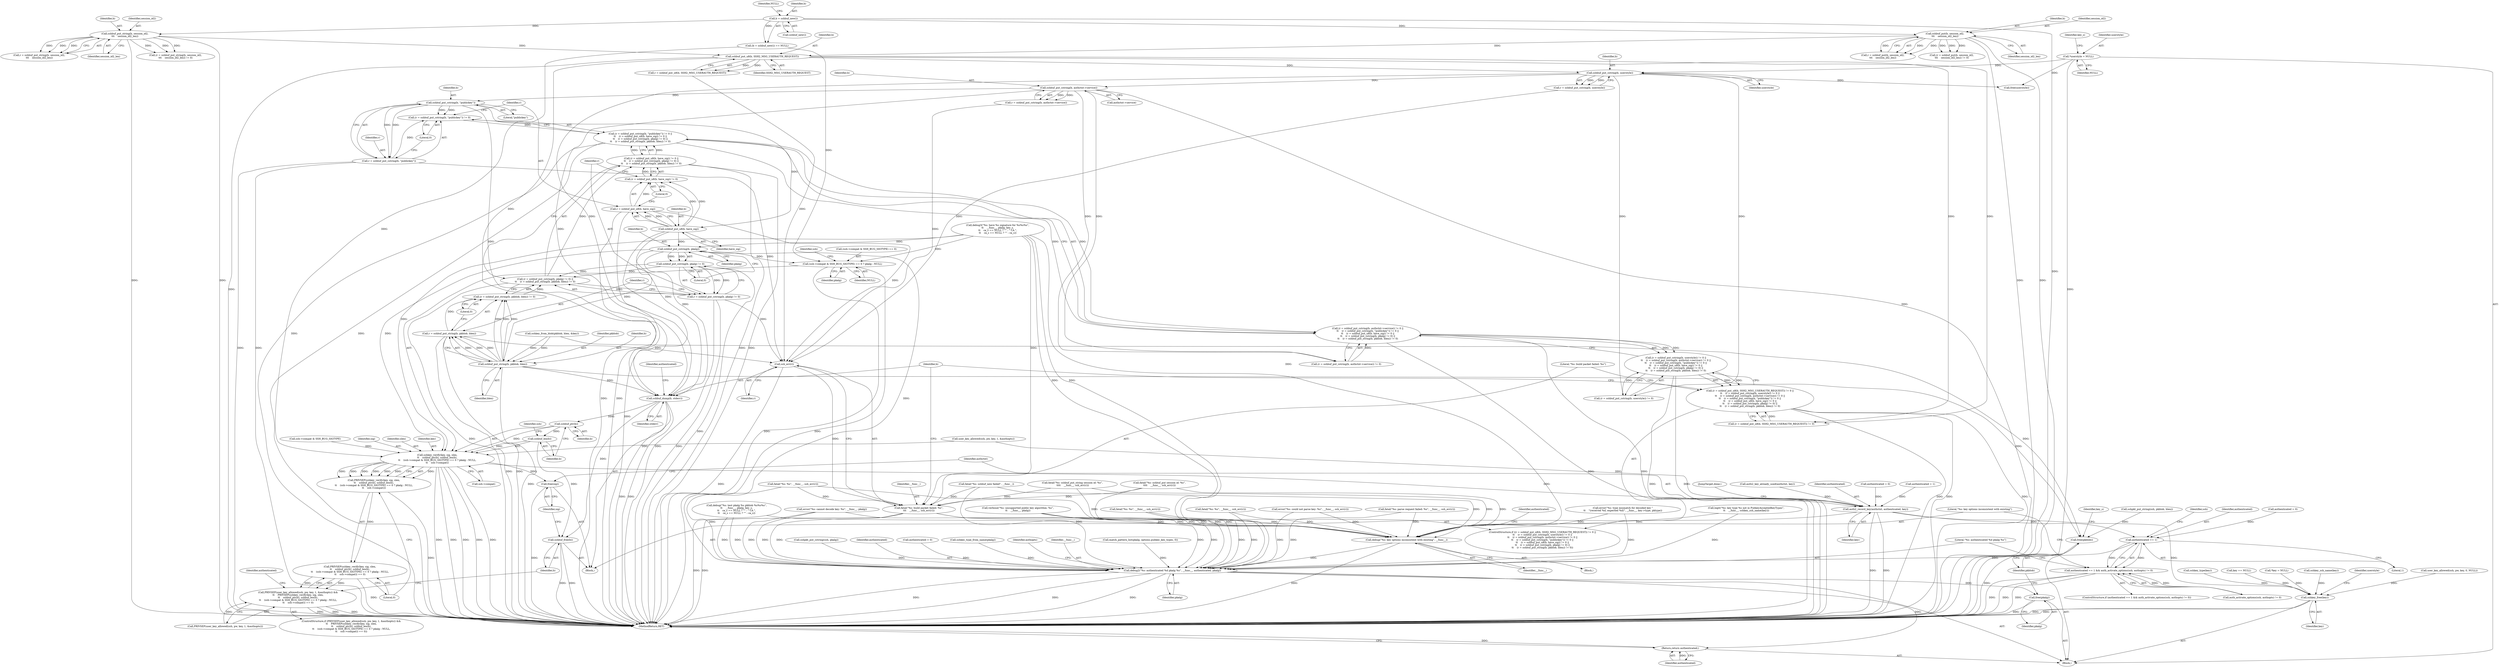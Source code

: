 digraph "0_src_779974d35b4859c07bc3cb8a12c74b43b0a7d1e0_1@pointer" {
"1000456" [label="(Call,sshbuf_put_cstring(b, \"publickey\"))"];
"1000446" [label="(Call,sshbuf_put_cstring(b, authctxt->service))"];
"1000438" [label="(Call,sshbuf_put_cstring(b, userstyle))"];
"1000430" [label="(Call,sshbuf_put_u8(b, SSH2_MSG_USERAUTH_REQUEST))"];
"1000378" [label="(Call,sshbuf_put(b, session_id2,\n\t\t\t    session_id2_len))"];
"1000360" [label="(Call,b = sshbuf_new())"];
"1000394" [label="(Call,sshbuf_put_string(b, session_id2,\n\t\t\t    session_id2_len))"];
"1000127" [label="(Call,*userstyle = NULL)"];
"1000453" [label="(Call,(r = sshbuf_put_cstring(b, \"publickey\")) != 0)"];
"1000452" [label="(Call,(r = sshbuf_put_cstring(b, \"publickey\")) != 0 ||\n\t\t    (r = sshbuf_put_u8(b, have_sig)) != 0 ||\n\t\t    (r = sshbuf_put_cstring(b, pkalg) != 0) ||\n\t\t    (r = sshbuf_put_string(b, pkblob, blen)) != 0)"];
"1000442" [label="(Call,(r = sshbuf_put_cstring(b, authctxt->service)) != 0 ||\n\t\t    (r = sshbuf_put_cstring(b, \"publickey\")) != 0 ||\n\t\t    (r = sshbuf_put_u8(b, have_sig)) != 0 ||\n\t\t    (r = sshbuf_put_cstring(b, pkalg) != 0) ||\n\t\t    (r = sshbuf_put_string(b, pkblob, blen)) != 0)"];
"1000434" [label="(Call,(r = sshbuf_put_cstring(b, userstyle)) != 0 ||\n\t\t    (r = sshbuf_put_cstring(b, authctxt->service)) != 0 ||\n\t\t    (r = sshbuf_put_cstring(b, \"publickey\")) != 0 ||\n\t\t    (r = sshbuf_put_u8(b, have_sig)) != 0 ||\n\t\t    (r = sshbuf_put_cstring(b, pkalg) != 0) ||\n\t\t    (r = sshbuf_put_string(b, pkblob, blen)) != 0)"];
"1000426" [label="(Call,(r = sshbuf_put_u8(b, SSH2_MSG_USERAUTH_REQUEST)) != 0 ||\n\t\t    (r = sshbuf_put_cstring(b, userstyle)) != 0 ||\n\t\t    (r = sshbuf_put_cstring(b, authctxt->service)) != 0 ||\n\t\t    (r = sshbuf_put_cstring(b, \"publickey\")) != 0 ||\n\t\t    (r = sshbuf_put_u8(b, have_sig)) != 0 ||\n\t\t    (r = sshbuf_put_cstring(b, pkalg) != 0) ||\n\t\t    (r = sshbuf_put_string(b, pkblob, blen)) != 0)"];
"1000454" [label="(Call,r = sshbuf_put_cstring(b, \"publickey\"))"];
"1000487" [label="(Call,ssh_err(r))"];
"1000484" [label="(Call,fatal(\"%s: build packet failed: %s\",\n\t\t\t    __func__, ssh_err(r)))"];
"1000642" [label="(Call,debug(\"%s: key options inconsistent with existing\", __func__))"];
"1000648" [label="(Call,debug2(\"%s: authenticated %d pkalg %s\", __func__, authenticated, pkalg))"];
"1000659" [label="(Call,free(pkalg))"];
"1000667" [label="(Return,return authenticated;)"];
"1000464" [label="(Call,sshbuf_put_u8(b, have_sig))"];
"1000461" [label="(Call,(r = sshbuf_put_u8(b, have_sig)) != 0)"];
"1000460" [label="(Call,(r = sshbuf_put_u8(b, have_sig)) != 0 ||\n\t\t    (r = sshbuf_put_cstring(b, pkalg) != 0) ||\n\t\t    (r = sshbuf_put_string(b, pkblob, blen)) != 0)"];
"1000462" [label="(Call,r = sshbuf_put_u8(b, have_sig))"];
"1000472" [label="(Call,sshbuf_put_cstring(b, pkalg))"];
"1000471" [label="(Call,sshbuf_put_cstring(b, pkalg) != 0)"];
"1000468" [label="(Call,(r = sshbuf_put_cstring(b, pkalg) != 0) ||\n\t\t    (r = sshbuf_put_string(b, pkblob, blen)) != 0)"];
"1000469" [label="(Call,r = sshbuf_put_cstring(b, pkalg) != 0)"];
"1000479" [label="(Call,sshbuf_put_string(b, pkblob, blen))"];
"1000476" [label="(Call,(r = sshbuf_put_string(b, pkblob, blen)) != 0)"];
"1000477" [label="(Call,r = sshbuf_put_string(b, pkblob, blen))"];
"1000489" [label="(Call,sshbuf_dump(b, stderr))"];
"1000511" [label="(Call,sshbuf_ptr(b))"];
"1000507" [label="(Call,sshkey_verify(key, sig, slen,\n\t\t    sshbuf_ptr(b), sshbuf_len(b),\n\t\t    (ssh->compat & SSH_BUG_SIGTYPE) == 0 ? pkalg : NULL,\n\t\t    ssh->compat))"];
"1000506" [label="(Call,PRIVSEP(sshkey_verify(key, sig, slen,\n\t\t    sshbuf_ptr(b), sshbuf_len(b),\n\t\t    (ssh->compat & SSH_BUG_SIGTYPE) == 0 ? pkalg : NULL,\n\t\t    ssh->compat)))"];
"1000505" [label="(Call,PRIVSEP(sshkey_verify(key, sig, slen,\n\t\t    sshbuf_ptr(b), sshbuf_len(b),\n\t\t    (ssh->compat & SSH_BUG_SIGTYPE) == 0 ? pkalg : NULL,\n\t\t    ssh->compat)) == 0)"];
"1000496" [label="(Call,PRIVSEP(user_key_allowed(ssh, pw, key, 1, &authopts)) &&\n\t\t    PRIVSEP(sshkey_verify(key, sig, slen,\n\t\t    sshbuf_ptr(b), sshbuf_len(b),\n\t\t    (ssh->compat & SSH_BUG_SIGTYPE) == 0 ? pkalg : NULL,\n\t\t    ssh->compat)) == 0)"];
"1000535" [label="(Call,free(sig))"];
"1000537" [label="(Call,auth2_record_key(authctxt, authenticated, key))"];
"1000633" [label="(Call,authenticated == 1)"];
"1000632" [label="(Call,authenticated == 1 && auth_activate_options(ssh, authopts) != 0)"];
"1000655" [label="(Call,sshkey_free(key))"];
"1000513" [label="(Call,sshbuf_len(b))"];
"1000533" [label="(Call,sshbuf_free(b))"];
"1000661" [label="(Call,free(pkblob))"];
"1000515" [label="(Call,(ssh->compat & SSH_BUG_SIGTYPE) == 0 ? pkalg : NULL)"];
"1000574" [label="(Call,user_key_allowed(ssh, pw, key, 0, NULL))"];
"1000430" [label="(Call,sshbuf_put_u8(b, SSH2_MSG_USERAUTH_REQUEST))"];
"1000512" [label="(Identifier,b)"];
"1000656" [label="(Identifier,key)"];
"1000467" [label="(Literal,0)"];
"1000440" [label="(Identifier,userstyle)"];
"1000432" [label="(Identifier,SSH2_MSG_USERAUTH_REQUEST)"];
"1000383" [label="(Call,fatal(\"%s: sshbuf_put session id: %s\",\n\t\t\t\t    __func__, ssh_err(r)))"];
"1000505" [label="(Call,PRIVSEP(sshkey_verify(key, sig, slen,\n\t\t    sshbuf_ptr(b), sshbuf_len(b),\n\t\t    (ssh->compat & SSH_BUG_SIGTYPE) == 0 ? pkalg : NULL,\n\t\t    ssh->compat)) == 0)"];
"1000485" [label="(Literal,\"%s: build packet failed: %s\")"];
"1000669" [label="(MethodReturn,RET)"];
"1000667" [label="(Return,return authenticated;)"];
"1000496" [label="(Call,PRIVSEP(user_key_allowed(ssh, pw, key, 1, &authopts)) &&\n\t\t    PRIVSEP(sshkey_verify(key, sig, slen,\n\t\t    sshbuf_ptr(b), sshbuf_len(b),\n\t\t    (ssh->compat & SSH_BUG_SIGTYPE) == 0 ? pkalg : NULL,\n\t\t    ssh->compat)) == 0)"];
"1000318" [label="(Call,debug3(\"%s: have %s signature for %s%s%s\",\n\t\t    __func__, pkalg, key_s,\n\t\t    ca_s == NULL ? \"\" : \" CA \",\n\t\t    ca_s == NULL ? \"\" : ca_s))"];
"1000594" [label="(Call,sshpkt_put_cstring(ssh, pkalg))"];
"1000378" [label="(Call,sshbuf_put(b, session_id2,\n\t\t\t    session_id2_len))"];
"1000431" [label="(Identifier,b)"];
"1000457" [label="(Identifier,b)"];
"1000484" [label="(Call,fatal(\"%s: build packet failed: %s\",\n\t\t\t    __func__, ssh_err(r)))"];
"1000531" [label="(Identifier,authenticated)"];
"1000487" [label="(Call,ssh_err(r))"];
"1000399" [label="(Call,fatal(\"%s: sshbuf_put_string session id: %s\",\n \t\t\t\t    __func__, ssh_err(r)))"];
"1000537" [label="(Call,auth2_record_key(authctxt, authenticated, key))"];
"1000620" [label="(Call,fatal(\"%s: %s\", __func__, ssh_err(r)))"];
"1000662" [label="(Identifier,pkblob)"];
"1000668" [label="(Identifier,authenticated)"];
"1000461" [label="(Call,(r = sshbuf_put_u8(b, have_sig)) != 0)"];
"1000630" [label="(JumpTarget,done:)"];
"1000460" [label="(Call,(r = sshbuf_put_u8(b, have_sig)) != 0 ||\n\t\t    (r = sshbuf_put_cstring(b, pkalg) != 0) ||\n\t\t    (r = sshbuf_put_string(b, pkblob, blen)) != 0)"];
"1000657" [label="(Call,free(userstyle))"];
"1000491" [label="(Identifier,stderr)"];
"1000317" [label="(Block,)"];
"1000129" [label="(Identifier,NULL)"];
"1000523" [label="(Identifier,pkalg)"];
"1000281" [label="(Call,sshkey_type(key))"];
"1000395" [label="(Identifier,b)"];
"1000661" [label="(Call,free(pkblob))"];
"1000517" [label="(Call,ssh->compat & SSH_BUG_SIGTYPE)"];
"1000275" [label="(Call,auth2_key_already_used(authctxt, key))"];
"1000391" [label="(Call,(r = sshbuf_put_string(b, session_id2,\n\t\t\t    session_id2_len)) != 0)"];
"1000506" [label="(Call,PRIVSEP(sshkey_verify(key, sig, slen,\n\t\t    sshbuf_ptr(b), sshbuf_len(b),\n\t\t    (ssh->compat & SSH_BUG_SIGTYPE) == 0 ? pkalg : NULL,\n\t\t    ssh->compat)))"];
"1000651" [label="(Identifier,authenticated)"];
"1000649" [label="(Literal,\"%s: authenticated %d pkalg %s\")"];
"1000456" [label="(Call,sshbuf_put_cstring(b, \"publickey\"))"];
"1000427" [label="(Call,(r = sshbuf_put_u8(b, SSH2_MSG_USERAUTH_REQUEST)) != 0)"];
"1000648" [label="(Call,debug2(\"%s: authenticated %d pkalg %s\", __func__, authenticated, pkalg))"];
"1000534" [label="(Identifier,b)"];
"1000497" [label="(Call,PRIVSEP(user_key_allowed(ssh, pw, key, 1, &authopts)))"];
"1000509" [label="(Identifier,sig)"];
"1000194" [label="(Call,fatal(\"%s: parse request failed: %s\", __func__, ssh_err(r)))"];
"1000632" [label="(Call,authenticated == 1 && auth_activate_options(ssh, authopts) != 0)"];
"1000231" [label="(Call,key == NULL)"];
"1000463" [label="(Identifier,r)"];
"1000524" [label="(Identifier,NULL)"];
"1000462" [label="(Call,r = sshbuf_put_u8(b, have_sig))"];
"1000474" [label="(Identifier,pkalg)"];
"1000426" [label="(Call,(r = sshbuf_put_u8(b, SSH2_MSG_USERAUTH_REQUEST)) != 0 ||\n\t\t    (r = sshbuf_put_cstring(b, userstyle)) != 0 ||\n\t\t    (r = sshbuf_put_cstring(b, authctxt->service)) != 0 ||\n\t\t    (r = sshbuf_put_cstring(b, \"publickey\")) != 0 ||\n\t\t    (r = sshbuf_put_u8(b, have_sig)) != 0 ||\n\t\t    (r = sshbuf_put_cstring(b, pkalg) != 0) ||\n\t\t    (r = sshbuf_put_string(b, pkblob, blen)) != 0)"];
"1000425" [label="(ControlStructure,if ((r = sshbuf_put_u8(b, SSH2_MSG_USERAUTH_REQUEST)) != 0 ||\n\t\t    (r = sshbuf_put_cstring(b, userstyle)) != 0 ||\n\t\t    (r = sshbuf_put_cstring(b, authctxt->service)) != 0 ||\n\t\t    (r = sshbuf_put_cstring(b, \"publickey\")) != 0 ||\n\t\t    (r = sshbuf_put_u8(b, have_sig)) != 0 ||\n\t\t    (r = sshbuf_put_cstring(b, pkalg) != 0) ||\n\t\t    (r = sshbuf_put_string(b, pkblob, blen)) != 0))"];
"1000128" [label="(Identifier,userstyle)"];
"1000247" [label="(Call,error(\"%s: type mismatch for decoded key \"\n\t\t    \"(received %d, expected %d)\", __func__, key->type, pktype))"];
"1000468" [label="(Call,(r = sshbuf_put_cstring(b, pkalg) != 0) ||\n\t\t    (r = sshbuf_put_string(b, pkblob, blen)) != 0)"];
"1000217" [label="(Call,sshkey_from_blob(pkblob, blen, &key))"];
"1000645" [label="(Call,authenticated = 0)"];
"1000465" [label="(Identifier,b)"];
"1000525" [label="(Call,ssh->compat)"];
"1000394" [label="(Call,sshbuf_put_string(b, session_id2,\n\t\t\t    session_id2_len))"];
"1000381" [label="(Identifier,session_id2_len)"];
"1000455" [label="(Identifier,r)"];
"1000495" [label="(ControlStructure,if (PRIVSEP(user_key_allowed(ssh, pw, key, 1, &authopts)) &&\n\t\t    PRIVSEP(sshkey_verify(key, sig, slen,\n\t\t    sshbuf_ptr(b), sshbuf_len(b),\n\t\t    (ssh->compat & SSH_BUG_SIGTYPE) == 0 ? pkalg : NULL,\n\t\t    ssh->compat)) == 0))"];
"1000396" [label="(Identifier,session_id2)"];
"1000466" [label="(Identifier,have_sig)"];
"1000510" [label="(Identifier,slen)"];
"1000458" [label="(Literal,\"publickey\")"];
"1000107" [label="(Block,)"];
"1000452" [label="(Call,(r = sshbuf_put_cstring(b, \"publickey\")) != 0 ||\n\t\t    (r = sshbuf_put_u8(b, have_sig)) != 0 ||\n\t\t    (r = sshbuf_put_cstring(b, pkalg) != 0) ||\n\t\t    (r = sshbuf_put_string(b, pkblob, blen)) != 0)"];
"1000472" [label="(Call,sshbuf_put_cstring(b, pkalg))"];
"1000538" [label="(Identifier,authctxt)"];
"1000208" [label="(Call,verbose(\"%s: unsupported public key algorithm: %s\",\n\t\t    __func__, pkalg))"];
"1000644" [label="(Identifier,__func__)"];
"1000353" [label="(Call,fatal(\"%s: %s\", __func__, ssh_err(r)))"];
"1000664" [label="(Identifier,key_s)"];
"1000635" [label="(Literal,1)"];
"1000488" [label="(Identifier,r)"];
"1000362" [label="(Call,sshbuf_new())"];
"1000475" [label="(Literal,0)"];
"1000478" [label="(Identifier,r)"];
"1000652" [label="(Identifier,pkalg)"];
"1000201" [label="(Call,sshkey_type_from_name(pkalg))"];
"1000453" [label="(Call,(r = sshbuf_put_cstring(b, \"publickey\")) != 0)"];
"1000514" [label="(Identifier,b)"];
"1000476" [label="(Call,(r = sshbuf_put_string(b, pkblob, blen)) != 0)"];
"1000631" [label="(ControlStructure,if (authenticated == 1 && auth_activate_options(ssh, authopts) != 0))"];
"1000454" [label="(Call,r = sshbuf_put_cstring(b, \"publickey\"))"];
"1000132" [label="(Identifier,key_s)"];
"1000539" [label="(Identifier,authenticated)"];
"1000376" [label="(Call,r = sshbuf_put(b, session_id2,\n\t\t\t    session_id2_len))"];
"1000434" [label="(Call,(r = sshbuf_put_cstring(b, userstyle)) != 0 ||\n\t\t    (r = sshbuf_put_cstring(b, authctxt->service)) != 0 ||\n\t\t    (r = sshbuf_put_cstring(b, \"publickey\")) != 0 ||\n\t\t    (r = sshbuf_put_u8(b, have_sig)) != 0 ||\n\t\t    (r = sshbuf_put_cstring(b, pkalg) != 0) ||\n\t\t    (r = sshbuf_put_string(b, pkblob, blen)) != 0)"];
"1000633" [label="(Call,authenticated == 1)"];
"1000659" [label="(Call,free(pkalg))"];
"1000446" [label="(Call,sshbuf_put_cstring(b, authctxt->service))"];
"1000392" [label="(Call,r = sshbuf_put_string(b, session_id2,\n\t\t\t    session_id2_len))"];
"1000444" [label="(Call,r = sshbuf_put_cstring(b, authctxt->service))"];
"1000481" [label="(Identifier,pkblob)"];
"1000359" [label="(Call,(b = sshbuf_new()) == NULL)"];
"1000543" [label="(Call,debug(\"%s: test pkalg %s pkblob %s%s%s\",\n\t\t    __func__, pkalg, key_s,\n\t\t    ca_s == NULL ? \"\" : \" CA \",\n\t\t    ca_s == NULL ? \"\" : ca_s))"];
"1000511" [label="(Call,sshbuf_ptr(b))"];
"1000642" [label="(Call,debug(\"%s: key options inconsistent with existing\", __func__))"];
"1000654" [label="(Identifier,authopts)"];
"1000122" [label="(Call,*key = NULL)"];
"1000379" [label="(Identifier,b)"];
"1000363" [label="(Identifier,NULL)"];
"1000508" [label="(Identifier,key)"];
"1000479" [label="(Call,sshbuf_put_string(b, pkblob, blen))"];
"1000483" [label="(Literal,0)"];
"1000513" [label="(Call,sshbuf_len(b))"];
"1000477" [label="(Call,r = sshbuf_put_string(b, pkblob, blen))"];
"1000636" [label="(Call,auth_activate_options(ssh, authopts) != 0)"];
"1000526" [label="(Identifier,ssh)"];
"1000507" [label="(Call,sshkey_verify(key, sig, slen,\n\t\t    sshbuf_ptr(b), sshbuf_len(b),\n\t\t    (ssh->compat & SSH_BUG_SIGTYPE) == 0 ? pkalg : NULL,\n\t\t    ssh->compat))"];
"1000535" [label="(Call,free(sig))"];
"1000650" [label="(Identifier,__func__)"];
"1000471" [label="(Call,sshbuf_put_cstring(b, pkalg) != 0)"];
"1000297" [label="(Call,sshkey_ssh_name(key))"];
"1000146" [label="(Call,authenticated = 0)"];
"1000655" [label="(Call,sshkey_free(key))"];
"1000380" [label="(Identifier,session_id2)"];
"1000658" [label="(Identifier,userstyle)"];
"1000360" [label="(Call,b = sshbuf_new())"];
"1000361" [label="(Identifier,b)"];
"1000439" [label="(Identifier,b)"];
"1000493" [label="(Identifier,authenticated)"];
"1000235" [label="(Call,error(\"%s: cannot decode key: %s\", __func__, pkalg))"];
"1000442" [label="(Call,(r = sshbuf_put_cstring(b, authctxt->service)) != 0 ||\n\t\t    (r = sshbuf_put_cstring(b, \"publickey\")) != 0 ||\n\t\t    (r = sshbuf_put_u8(b, have_sig)) != 0 ||\n\t\t    (r = sshbuf_put_cstring(b, pkalg) != 0) ||\n\t\t    (r = sshbuf_put_string(b, pkblob, blen)) != 0)"];
"1000528" [label="(Literal,0)"];
"1000492" [label="(Call,authenticated = 0)"];
"1000602" [label="(Call,sshpkt_put_string(ssh, pkblob, blen))"];
"1000375" [label="(Call,(r = sshbuf_put(b, session_id2,\n\t\t\t    session_id2_len)) != 0)"];
"1000470" [label="(Identifier,r)"];
"1000641" [label="(Block,)"];
"1000482" [label="(Identifier,blen)"];
"1000364" [label="(Call,fatal(\"%s: sshbuf_new failed\", __func__))"];
"1000443" [label="(Call,(r = sshbuf_put_cstring(b, authctxt->service)) != 0)"];
"1000224" [label="(Call,error(\"%s: could not parse key: %s\", __func__, ssh_err(r)))"];
"1000464" [label="(Call,sshbuf_put_u8(b, have_sig))"];
"1000638" [label="(Identifier,ssh)"];
"1000480" [label="(Identifier,b)"];
"1000447" [label="(Identifier,b)"];
"1000127" [label="(Call,*userstyle = NULL)"];
"1000540" [label="(Identifier,key)"];
"1000397" [label="(Identifier,session_id2_len)"];
"1000436" [label="(Call,r = sshbuf_put_cstring(b, userstyle))"];
"1000533" [label="(Call,sshbuf_free(b))"];
"1000490" [label="(Identifier,b)"];
"1000438" [label="(Call,sshbuf_put_cstring(b, userstyle))"];
"1000498" [label="(Call,user_key_allowed(ssh, pw, key, 1, &authopts))"];
"1000530" [label="(Call,authenticated = 1)"];
"1000660" [label="(Identifier,pkalg)"];
"1000294" [label="(Call,logit(\"%s: key type %s not in PubkeyAcceptedKeyTypes\",\n\t\t    __func__, sshkey_ssh_name(key)))"];
"1000435" [label="(Call,(r = sshbuf_put_cstring(b, userstyle)) != 0)"];
"1000473" [label="(Identifier,b)"];
"1000428" [label="(Call,r = sshbuf_put_u8(b, SSH2_MSG_USERAUTH_REQUEST))"];
"1000634" [label="(Identifier,authenticated)"];
"1000519" [label="(Identifier,ssh)"];
"1000643" [label="(Literal,\"%s: key options inconsistent with existing\")"];
"1000459" [label="(Literal,0)"];
"1000516" [label="(Call,(ssh->compat & SSH_BUG_SIGTYPE) == 0)"];
"1000646" [label="(Identifier,authenticated)"];
"1000286" [label="(Call,match_pattern_list(pkalg, options.pubkey_key_types, 0))"];
"1000515" [label="(Call,(ssh->compat & SSH_BUG_SIGTYPE) == 0 ? pkalg : NULL)"];
"1000469" [label="(Call,r = sshbuf_put_cstring(b, pkalg) != 0)"];
"1000486" [label="(Identifier,__func__)"];
"1000536" [label="(Identifier,sig)"];
"1000489" [label="(Call,sshbuf_dump(b, stderr))"];
"1000448" [label="(Call,authctxt->service)"];
"1000567" [label="(Call,fatal(\"%s: %s\", __func__, ssh_err(r)))"];
"1000456" -> "1000454"  [label="AST: "];
"1000456" -> "1000458"  [label="CFG: "];
"1000457" -> "1000456"  [label="AST: "];
"1000458" -> "1000456"  [label="AST: "];
"1000454" -> "1000456"  [label="CFG: "];
"1000456" -> "1000453"  [label="DDG: "];
"1000456" -> "1000453"  [label="DDG: "];
"1000456" -> "1000454"  [label="DDG: "];
"1000456" -> "1000454"  [label="DDG: "];
"1000446" -> "1000456"  [label="DDG: "];
"1000456" -> "1000464"  [label="DDG: "];
"1000456" -> "1000489"  [label="DDG: "];
"1000446" -> "1000444"  [label="AST: "];
"1000446" -> "1000448"  [label="CFG: "];
"1000447" -> "1000446"  [label="AST: "];
"1000448" -> "1000446"  [label="AST: "];
"1000444" -> "1000446"  [label="CFG: "];
"1000446" -> "1000669"  [label="DDG: "];
"1000446" -> "1000443"  [label="DDG: "];
"1000446" -> "1000443"  [label="DDG: "];
"1000446" -> "1000444"  [label="DDG: "];
"1000446" -> "1000444"  [label="DDG: "];
"1000438" -> "1000446"  [label="DDG: "];
"1000446" -> "1000489"  [label="DDG: "];
"1000438" -> "1000436"  [label="AST: "];
"1000438" -> "1000440"  [label="CFG: "];
"1000439" -> "1000438"  [label="AST: "];
"1000440" -> "1000438"  [label="AST: "];
"1000436" -> "1000438"  [label="CFG: "];
"1000438" -> "1000435"  [label="DDG: "];
"1000438" -> "1000435"  [label="DDG: "];
"1000438" -> "1000436"  [label="DDG: "];
"1000438" -> "1000436"  [label="DDG: "];
"1000430" -> "1000438"  [label="DDG: "];
"1000127" -> "1000438"  [label="DDG: "];
"1000438" -> "1000489"  [label="DDG: "];
"1000438" -> "1000657"  [label="DDG: "];
"1000430" -> "1000428"  [label="AST: "];
"1000430" -> "1000432"  [label="CFG: "];
"1000431" -> "1000430"  [label="AST: "];
"1000432" -> "1000430"  [label="AST: "];
"1000428" -> "1000430"  [label="CFG: "];
"1000430" -> "1000669"  [label="DDG: "];
"1000430" -> "1000427"  [label="DDG: "];
"1000430" -> "1000427"  [label="DDG: "];
"1000430" -> "1000428"  [label="DDG: "];
"1000430" -> "1000428"  [label="DDG: "];
"1000378" -> "1000430"  [label="DDG: "];
"1000394" -> "1000430"  [label="DDG: "];
"1000430" -> "1000489"  [label="DDG: "];
"1000378" -> "1000376"  [label="AST: "];
"1000378" -> "1000381"  [label="CFG: "];
"1000379" -> "1000378"  [label="AST: "];
"1000380" -> "1000378"  [label="AST: "];
"1000381" -> "1000378"  [label="AST: "];
"1000376" -> "1000378"  [label="CFG: "];
"1000378" -> "1000669"  [label="DDG: "];
"1000378" -> "1000669"  [label="DDG: "];
"1000378" -> "1000375"  [label="DDG: "];
"1000378" -> "1000375"  [label="DDG: "];
"1000378" -> "1000375"  [label="DDG: "];
"1000378" -> "1000376"  [label="DDG: "];
"1000378" -> "1000376"  [label="DDG: "];
"1000378" -> "1000376"  [label="DDG: "];
"1000360" -> "1000378"  [label="DDG: "];
"1000360" -> "1000359"  [label="AST: "];
"1000360" -> "1000362"  [label="CFG: "];
"1000361" -> "1000360"  [label="AST: "];
"1000362" -> "1000360"  [label="AST: "];
"1000363" -> "1000360"  [label="CFG: "];
"1000360" -> "1000669"  [label="DDG: "];
"1000360" -> "1000359"  [label="DDG: "];
"1000360" -> "1000394"  [label="DDG: "];
"1000394" -> "1000392"  [label="AST: "];
"1000394" -> "1000397"  [label="CFG: "];
"1000395" -> "1000394"  [label="AST: "];
"1000396" -> "1000394"  [label="AST: "];
"1000397" -> "1000394"  [label="AST: "];
"1000392" -> "1000394"  [label="CFG: "];
"1000394" -> "1000669"  [label="DDG: "];
"1000394" -> "1000669"  [label="DDG: "];
"1000394" -> "1000391"  [label="DDG: "];
"1000394" -> "1000391"  [label="DDG: "];
"1000394" -> "1000391"  [label="DDG: "];
"1000394" -> "1000392"  [label="DDG: "];
"1000394" -> "1000392"  [label="DDG: "];
"1000394" -> "1000392"  [label="DDG: "];
"1000127" -> "1000107"  [label="AST: "];
"1000127" -> "1000129"  [label="CFG: "];
"1000128" -> "1000127"  [label="AST: "];
"1000129" -> "1000127"  [label="AST: "];
"1000132" -> "1000127"  [label="CFG: "];
"1000127" -> "1000669"  [label="DDG: "];
"1000127" -> "1000657"  [label="DDG: "];
"1000453" -> "1000452"  [label="AST: "];
"1000453" -> "1000459"  [label="CFG: "];
"1000454" -> "1000453"  [label="AST: "];
"1000459" -> "1000453"  [label="AST: "];
"1000463" -> "1000453"  [label="CFG: "];
"1000452" -> "1000453"  [label="CFG: "];
"1000453" -> "1000452"  [label="DDG: "];
"1000454" -> "1000453"  [label="DDG: "];
"1000452" -> "1000442"  [label="AST: "];
"1000452" -> "1000460"  [label="CFG: "];
"1000460" -> "1000452"  [label="AST: "];
"1000442" -> "1000452"  [label="CFG: "];
"1000452" -> "1000669"  [label="DDG: "];
"1000452" -> "1000669"  [label="DDG: "];
"1000452" -> "1000442"  [label="DDG: "];
"1000452" -> "1000442"  [label="DDG: "];
"1000460" -> "1000452"  [label="DDG: "];
"1000460" -> "1000452"  [label="DDG: "];
"1000442" -> "1000434"  [label="AST: "];
"1000442" -> "1000443"  [label="CFG: "];
"1000443" -> "1000442"  [label="AST: "];
"1000434" -> "1000442"  [label="CFG: "];
"1000442" -> "1000669"  [label="DDG: "];
"1000442" -> "1000669"  [label="DDG: "];
"1000442" -> "1000434"  [label="DDG: "];
"1000442" -> "1000434"  [label="DDG: "];
"1000443" -> "1000442"  [label="DDG: "];
"1000434" -> "1000426"  [label="AST: "];
"1000434" -> "1000435"  [label="CFG: "];
"1000435" -> "1000434"  [label="AST: "];
"1000426" -> "1000434"  [label="CFG: "];
"1000434" -> "1000669"  [label="DDG: "];
"1000434" -> "1000669"  [label="DDG: "];
"1000434" -> "1000426"  [label="DDG: "];
"1000434" -> "1000426"  [label="DDG: "];
"1000435" -> "1000434"  [label="DDG: "];
"1000426" -> "1000425"  [label="AST: "];
"1000426" -> "1000427"  [label="CFG: "];
"1000427" -> "1000426"  [label="AST: "];
"1000485" -> "1000426"  [label="CFG: "];
"1000490" -> "1000426"  [label="CFG: "];
"1000426" -> "1000669"  [label="DDG: "];
"1000426" -> "1000669"  [label="DDG: "];
"1000426" -> "1000669"  [label="DDG: "];
"1000427" -> "1000426"  [label="DDG: "];
"1000455" -> "1000454"  [label="AST: "];
"1000459" -> "1000454"  [label="CFG: "];
"1000454" -> "1000669"  [label="DDG: "];
"1000454" -> "1000669"  [label="DDG: "];
"1000454" -> "1000487"  [label="DDG: "];
"1000487" -> "1000484"  [label="AST: "];
"1000487" -> "1000488"  [label="CFG: "];
"1000488" -> "1000487"  [label="AST: "];
"1000484" -> "1000487"  [label="CFG: "];
"1000487" -> "1000669"  [label="DDG: "];
"1000487" -> "1000484"  [label="DDG: "];
"1000436" -> "1000487"  [label="DDG: "];
"1000462" -> "1000487"  [label="DDG: "];
"1000444" -> "1000487"  [label="DDG: "];
"1000428" -> "1000487"  [label="DDG: "];
"1000477" -> "1000487"  [label="DDG: "];
"1000469" -> "1000487"  [label="DDG: "];
"1000484" -> "1000425"  [label="AST: "];
"1000485" -> "1000484"  [label="AST: "];
"1000486" -> "1000484"  [label="AST: "];
"1000490" -> "1000484"  [label="CFG: "];
"1000484" -> "1000669"  [label="DDG: "];
"1000484" -> "1000669"  [label="DDG: "];
"1000399" -> "1000484"  [label="DDG: "];
"1000364" -> "1000484"  [label="DDG: "];
"1000318" -> "1000484"  [label="DDG: "];
"1000353" -> "1000484"  [label="DDG: "];
"1000383" -> "1000484"  [label="DDG: "];
"1000484" -> "1000642"  [label="DDG: "];
"1000484" -> "1000648"  [label="DDG: "];
"1000642" -> "1000641"  [label="AST: "];
"1000642" -> "1000644"  [label="CFG: "];
"1000643" -> "1000642"  [label="AST: "];
"1000644" -> "1000642"  [label="AST: "];
"1000646" -> "1000642"  [label="CFG: "];
"1000642" -> "1000669"  [label="DDG: "];
"1000620" -> "1000642"  [label="DDG: "];
"1000235" -> "1000642"  [label="DDG: "];
"1000294" -> "1000642"  [label="DDG: "];
"1000364" -> "1000642"  [label="DDG: "];
"1000543" -> "1000642"  [label="DDG: "];
"1000318" -> "1000642"  [label="DDG: "];
"1000194" -> "1000642"  [label="DDG: "];
"1000353" -> "1000642"  [label="DDG: "];
"1000567" -> "1000642"  [label="DDG: "];
"1000208" -> "1000642"  [label="DDG: "];
"1000224" -> "1000642"  [label="DDG: "];
"1000399" -> "1000642"  [label="DDG: "];
"1000383" -> "1000642"  [label="DDG: "];
"1000247" -> "1000642"  [label="DDG: "];
"1000642" -> "1000648"  [label="DDG: "];
"1000648" -> "1000107"  [label="AST: "];
"1000648" -> "1000652"  [label="CFG: "];
"1000649" -> "1000648"  [label="AST: "];
"1000650" -> "1000648"  [label="AST: "];
"1000651" -> "1000648"  [label="AST: "];
"1000652" -> "1000648"  [label="AST: "];
"1000654" -> "1000648"  [label="CFG: "];
"1000648" -> "1000669"  [label="DDG: "];
"1000648" -> "1000669"  [label="DDG: "];
"1000648" -> "1000669"  [label="DDG: "];
"1000620" -> "1000648"  [label="DDG: "];
"1000235" -> "1000648"  [label="DDG: "];
"1000235" -> "1000648"  [label="DDG: "];
"1000364" -> "1000648"  [label="DDG: "];
"1000543" -> "1000648"  [label="DDG: "];
"1000543" -> "1000648"  [label="DDG: "];
"1000318" -> "1000648"  [label="DDG: "];
"1000318" -> "1000648"  [label="DDG: "];
"1000194" -> "1000648"  [label="DDG: "];
"1000353" -> "1000648"  [label="DDG: "];
"1000567" -> "1000648"  [label="DDG: "];
"1000208" -> "1000648"  [label="DDG: "];
"1000208" -> "1000648"  [label="DDG: "];
"1000294" -> "1000648"  [label="DDG: "];
"1000224" -> "1000648"  [label="DDG: "];
"1000399" -> "1000648"  [label="DDG: "];
"1000383" -> "1000648"  [label="DDG: "];
"1000247" -> "1000648"  [label="DDG: "];
"1000645" -> "1000648"  [label="DDG: "];
"1000633" -> "1000648"  [label="DDG: "];
"1000286" -> "1000648"  [label="DDG: "];
"1000594" -> "1000648"  [label="DDG: "];
"1000472" -> "1000648"  [label="DDG: "];
"1000201" -> "1000648"  [label="DDG: "];
"1000648" -> "1000659"  [label="DDG: "];
"1000648" -> "1000667"  [label="DDG: "];
"1000659" -> "1000107"  [label="AST: "];
"1000659" -> "1000660"  [label="CFG: "];
"1000660" -> "1000659"  [label="AST: "];
"1000662" -> "1000659"  [label="CFG: "];
"1000659" -> "1000669"  [label="DDG: "];
"1000667" -> "1000107"  [label="AST: "];
"1000667" -> "1000668"  [label="CFG: "];
"1000668" -> "1000667"  [label="AST: "];
"1000669" -> "1000667"  [label="CFG: "];
"1000667" -> "1000669"  [label="DDG: "];
"1000668" -> "1000667"  [label="DDG: "];
"1000464" -> "1000462"  [label="AST: "];
"1000464" -> "1000466"  [label="CFG: "];
"1000465" -> "1000464"  [label="AST: "];
"1000466" -> "1000464"  [label="AST: "];
"1000462" -> "1000464"  [label="CFG: "];
"1000464" -> "1000669"  [label="DDG: "];
"1000464" -> "1000461"  [label="DDG: "];
"1000464" -> "1000461"  [label="DDG: "];
"1000464" -> "1000462"  [label="DDG: "];
"1000464" -> "1000462"  [label="DDG: "];
"1000464" -> "1000472"  [label="DDG: "];
"1000464" -> "1000489"  [label="DDG: "];
"1000461" -> "1000460"  [label="AST: "];
"1000461" -> "1000467"  [label="CFG: "];
"1000462" -> "1000461"  [label="AST: "];
"1000467" -> "1000461"  [label="AST: "];
"1000470" -> "1000461"  [label="CFG: "];
"1000460" -> "1000461"  [label="CFG: "];
"1000461" -> "1000460"  [label="DDG: "];
"1000462" -> "1000461"  [label="DDG: "];
"1000460" -> "1000468"  [label="CFG: "];
"1000468" -> "1000460"  [label="AST: "];
"1000460" -> "1000669"  [label="DDG: "];
"1000460" -> "1000669"  [label="DDG: "];
"1000468" -> "1000460"  [label="DDG: "];
"1000463" -> "1000462"  [label="AST: "];
"1000467" -> "1000462"  [label="CFG: "];
"1000462" -> "1000669"  [label="DDG: "];
"1000462" -> "1000669"  [label="DDG: "];
"1000472" -> "1000471"  [label="AST: "];
"1000472" -> "1000474"  [label="CFG: "];
"1000473" -> "1000472"  [label="AST: "];
"1000474" -> "1000472"  [label="AST: "];
"1000475" -> "1000472"  [label="CFG: "];
"1000472" -> "1000471"  [label="DDG: "];
"1000472" -> "1000471"  [label="DDG: "];
"1000318" -> "1000472"  [label="DDG: "];
"1000472" -> "1000479"  [label="DDG: "];
"1000472" -> "1000489"  [label="DDG: "];
"1000472" -> "1000507"  [label="DDG: "];
"1000472" -> "1000515"  [label="DDG: "];
"1000471" -> "1000469"  [label="AST: "];
"1000471" -> "1000475"  [label="CFG: "];
"1000475" -> "1000471"  [label="AST: "];
"1000469" -> "1000471"  [label="CFG: "];
"1000471" -> "1000669"  [label="DDG: "];
"1000471" -> "1000468"  [label="DDG: "];
"1000471" -> "1000468"  [label="DDG: "];
"1000471" -> "1000469"  [label="DDG: "];
"1000471" -> "1000469"  [label="DDG: "];
"1000468" -> "1000469"  [label="CFG: "];
"1000468" -> "1000476"  [label="CFG: "];
"1000469" -> "1000468"  [label="AST: "];
"1000476" -> "1000468"  [label="AST: "];
"1000468" -> "1000669"  [label="DDG: "];
"1000469" -> "1000468"  [label="DDG: "];
"1000476" -> "1000468"  [label="DDG: "];
"1000470" -> "1000469"  [label="AST: "];
"1000478" -> "1000469"  [label="CFG: "];
"1000469" -> "1000669"  [label="DDG: "];
"1000469" -> "1000669"  [label="DDG: "];
"1000479" -> "1000477"  [label="AST: "];
"1000479" -> "1000482"  [label="CFG: "];
"1000480" -> "1000479"  [label="AST: "];
"1000481" -> "1000479"  [label="AST: "];
"1000482" -> "1000479"  [label="AST: "];
"1000477" -> "1000479"  [label="CFG: "];
"1000479" -> "1000669"  [label="DDG: "];
"1000479" -> "1000476"  [label="DDG: "];
"1000479" -> "1000476"  [label="DDG: "];
"1000479" -> "1000476"  [label="DDG: "];
"1000479" -> "1000477"  [label="DDG: "];
"1000479" -> "1000477"  [label="DDG: "];
"1000479" -> "1000477"  [label="DDG: "];
"1000217" -> "1000479"  [label="DDG: "];
"1000217" -> "1000479"  [label="DDG: "];
"1000479" -> "1000489"  [label="DDG: "];
"1000479" -> "1000661"  [label="DDG: "];
"1000476" -> "1000483"  [label="CFG: "];
"1000477" -> "1000476"  [label="AST: "];
"1000483" -> "1000476"  [label="AST: "];
"1000477" -> "1000476"  [label="DDG: "];
"1000478" -> "1000477"  [label="AST: "];
"1000483" -> "1000477"  [label="CFG: "];
"1000477" -> "1000669"  [label="DDG: "];
"1000477" -> "1000669"  [label="DDG: "];
"1000489" -> "1000317"  [label="AST: "];
"1000489" -> "1000491"  [label="CFG: "];
"1000490" -> "1000489"  [label="AST: "];
"1000491" -> "1000489"  [label="AST: "];
"1000493" -> "1000489"  [label="CFG: "];
"1000489" -> "1000669"  [label="DDG: "];
"1000489" -> "1000669"  [label="DDG: "];
"1000489" -> "1000511"  [label="DDG: "];
"1000489" -> "1000533"  [label="DDG: "];
"1000511" -> "1000507"  [label="AST: "];
"1000511" -> "1000512"  [label="CFG: "];
"1000512" -> "1000511"  [label="AST: "];
"1000514" -> "1000511"  [label="CFG: "];
"1000511" -> "1000507"  [label="DDG: "];
"1000511" -> "1000513"  [label="DDG: "];
"1000507" -> "1000506"  [label="AST: "];
"1000507" -> "1000525"  [label="CFG: "];
"1000508" -> "1000507"  [label="AST: "];
"1000509" -> "1000507"  [label="AST: "];
"1000510" -> "1000507"  [label="AST: "];
"1000513" -> "1000507"  [label="AST: "];
"1000515" -> "1000507"  [label="AST: "];
"1000525" -> "1000507"  [label="AST: "];
"1000506" -> "1000507"  [label="CFG: "];
"1000507" -> "1000669"  [label="DDG: "];
"1000507" -> "1000669"  [label="DDG: "];
"1000507" -> "1000669"  [label="DDG: "];
"1000507" -> "1000669"  [label="DDG: "];
"1000507" -> "1000669"  [label="DDG: "];
"1000507" -> "1000506"  [label="DDG: "];
"1000507" -> "1000506"  [label="DDG: "];
"1000507" -> "1000506"  [label="DDG: "];
"1000507" -> "1000506"  [label="DDG: "];
"1000507" -> "1000506"  [label="DDG: "];
"1000507" -> "1000506"  [label="DDG: "];
"1000507" -> "1000506"  [label="DDG: "];
"1000498" -> "1000507"  [label="DDG: "];
"1000513" -> "1000507"  [label="DDG: "];
"1000318" -> "1000507"  [label="DDG: "];
"1000359" -> "1000507"  [label="DDG: "];
"1000517" -> "1000507"  [label="DDG: "];
"1000507" -> "1000535"  [label="DDG: "];
"1000507" -> "1000537"  [label="DDG: "];
"1000506" -> "1000505"  [label="AST: "];
"1000528" -> "1000506"  [label="CFG: "];
"1000506" -> "1000669"  [label="DDG: "];
"1000506" -> "1000505"  [label="DDG: "];
"1000505" -> "1000496"  [label="AST: "];
"1000505" -> "1000528"  [label="CFG: "];
"1000528" -> "1000505"  [label="AST: "];
"1000496" -> "1000505"  [label="CFG: "];
"1000505" -> "1000669"  [label="DDG: "];
"1000505" -> "1000496"  [label="DDG: "];
"1000505" -> "1000496"  [label="DDG: "];
"1000496" -> "1000495"  [label="AST: "];
"1000496" -> "1000497"  [label="CFG: "];
"1000497" -> "1000496"  [label="AST: "];
"1000531" -> "1000496"  [label="CFG: "];
"1000534" -> "1000496"  [label="CFG: "];
"1000496" -> "1000669"  [label="DDG: "];
"1000496" -> "1000669"  [label="DDG: "];
"1000496" -> "1000669"  [label="DDG: "];
"1000497" -> "1000496"  [label="DDG: "];
"1000535" -> "1000317"  [label="AST: "];
"1000535" -> "1000536"  [label="CFG: "];
"1000536" -> "1000535"  [label="AST: "];
"1000538" -> "1000535"  [label="CFG: "];
"1000535" -> "1000669"  [label="DDG: "];
"1000537" -> "1000317"  [label="AST: "];
"1000537" -> "1000540"  [label="CFG: "];
"1000538" -> "1000537"  [label="AST: "];
"1000539" -> "1000537"  [label="AST: "];
"1000540" -> "1000537"  [label="AST: "];
"1000630" -> "1000537"  [label="CFG: "];
"1000537" -> "1000669"  [label="DDG: "];
"1000537" -> "1000669"  [label="DDG: "];
"1000275" -> "1000537"  [label="DDG: "];
"1000530" -> "1000537"  [label="DDG: "];
"1000492" -> "1000537"  [label="DDG: "];
"1000498" -> "1000537"  [label="DDG: "];
"1000537" -> "1000633"  [label="DDG: "];
"1000537" -> "1000655"  [label="DDG: "];
"1000633" -> "1000632"  [label="AST: "];
"1000633" -> "1000635"  [label="CFG: "];
"1000634" -> "1000633"  [label="AST: "];
"1000635" -> "1000633"  [label="AST: "];
"1000638" -> "1000633"  [label="CFG: "];
"1000632" -> "1000633"  [label="CFG: "];
"1000633" -> "1000632"  [label="DDG: "];
"1000633" -> "1000632"  [label="DDG: "];
"1000146" -> "1000633"  [label="DDG: "];
"1000632" -> "1000631"  [label="AST: "];
"1000632" -> "1000636"  [label="CFG: "];
"1000636" -> "1000632"  [label="AST: "];
"1000643" -> "1000632"  [label="CFG: "];
"1000649" -> "1000632"  [label="CFG: "];
"1000632" -> "1000669"  [label="DDG: "];
"1000632" -> "1000669"  [label="DDG: "];
"1000632" -> "1000669"  [label="DDG: "];
"1000636" -> "1000632"  [label="DDG: "];
"1000636" -> "1000632"  [label="DDG: "];
"1000655" -> "1000107"  [label="AST: "];
"1000655" -> "1000656"  [label="CFG: "];
"1000656" -> "1000655"  [label="AST: "];
"1000658" -> "1000655"  [label="CFG: "];
"1000655" -> "1000669"  [label="DDG: "];
"1000655" -> "1000669"  [label="DDG: "];
"1000297" -> "1000655"  [label="DDG: "];
"1000281" -> "1000655"  [label="DDG: "];
"1000574" -> "1000655"  [label="DDG: "];
"1000122" -> "1000655"  [label="DDG: "];
"1000231" -> "1000655"  [label="DDG: "];
"1000513" -> "1000514"  [label="CFG: "];
"1000514" -> "1000513"  [label="AST: "];
"1000519" -> "1000513"  [label="CFG: "];
"1000513" -> "1000533"  [label="DDG: "];
"1000533" -> "1000317"  [label="AST: "];
"1000533" -> "1000534"  [label="CFG: "];
"1000534" -> "1000533"  [label="AST: "];
"1000536" -> "1000533"  [label="CFG: "];
"1000533" -> "1000669"  [label="DDG: "];
"1000533" -> "1000669"  [label="DDG: "];
"1000661" -> "1000107"  [label="AST: "];
"1000661" -> "1000662"  [label="CFG: "];
"1000662" -> "1000661"  [label="AST: "];
"1000664" -> "1000661"  [label="CFG: "];
"1000661" -> "1000669"  [label="DDG: "];
"1000217" -> "1000661"  [label="DDG: "];
"1000602" -> "1000661"  [label="DDG: "];
"1000515" -> "1000523"  [label="CFG: "];
"1000515" -> "1000524"  [label="CFG: "];
"1000516" -> "1000515"  [label="AST: "];
"1000523" -> "1000515"  [label="AST: "];
"1000524" -> "1000515"  [label="AST: "];
"1000526" -> "1000515"  [label="CFG: "];
"1000515" -> "1000669"  [label="DDG: "];
"1000515" -> "1000669"  [label="DDG: "];
"1000318" -> "1000515"  [label="DDG: "];
"1000359" -> "1000515"  [label="DDG: "];
}
